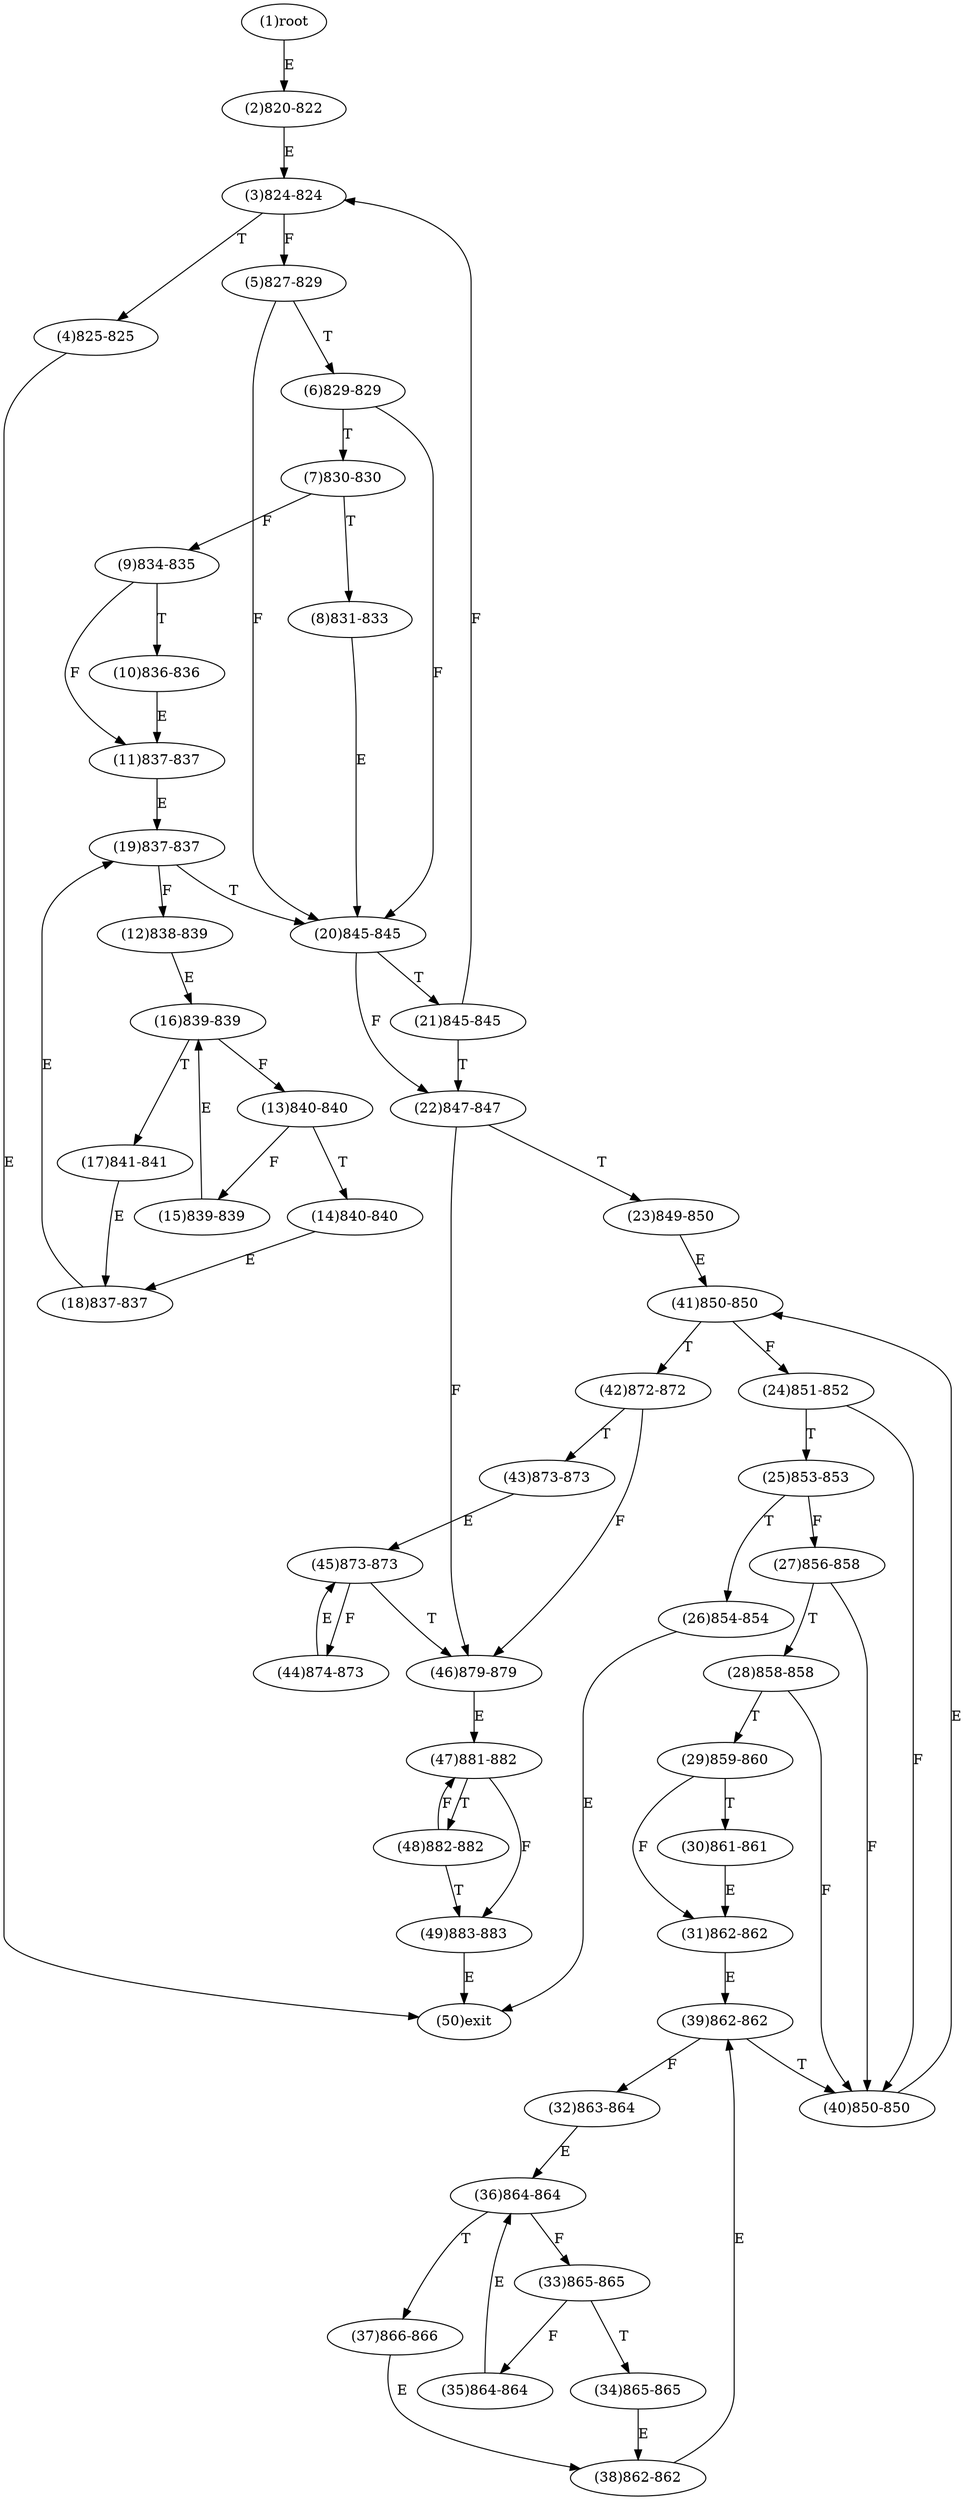 digraph "" { 
1[ label="(1)root"];
2[ label="(2)820-822"];
3[ label="(3)824-824"];
4[ label="(4)825-825"];
5[ label="(5)827-829"];
6[ label="(6)829-829"];
7[ label="(7)830-830"];
8[ label="(8)831-833"];
9[ label="(9)834-835"];
10[ label="(10)836-836"];
11[ label="(11)837-837"];
12[ label="(12)838-839"];
13[ label="(13)840-840"];
14[ label="(14)840-840"];
15[ label="(15)839-839"];
17[ label="(17)841-841"];
16[ label="(16)839-839"];
19[ label="(19)837-837"];
18[ label="(18)837-837"];
21[ label="(21)845-845"];
20[ label="(20)845-845"];
23[ label="(23)849-850"];
22[ label="(22)847-847"];
25[ label="(25)853-853"];
24[ label="(24)851-852"];
27[ label="(27)856-858"];
26[ label="(26)854-854"];
29[ label="(29)859-860"];
28[ label="(28)858-858"];
31[ label="(31)862-862"];
30[ label="(30)861-861"];
34[ label="(34)865-865"];
35[ label="(35)864-864"];
32[ label="(32)863-864"];
33[ label="(33)865-865"];
38[ label="(38)862-862"];
39[ label="(39)862-862"];
36[ label="(36)864-864"];
37[ label="(37)866-866"];
42[ label="(42)872-872"];
43[ label="(43)873-873"];
40[ label="(40)850-850"];
41[ label="(41)850-850"];
46[ label="(46)879-879"];
47[ label="(47)881-882"];
44[ label="(44)874-873"];
45[ label="(45)873-873"];
50[ label="(50)exit"];
49[ label="(49)883-883"];
48[ label="(48)882-882"];
1->2[ label="E"];
2->3[ label="E"];
3->5[ label="F"];
3->4[ label="T"];
4->50[ label="E"];
5->20[ label="F"];
5->6[ label="T"];
6->20[ label="F"];
6->7[ label="T"];
7->9[ label="F"];
7->8[ label="T"];
8->20[ label="E"];
9->11[ label="F"];
9->10[ label="T"];
10->11[ label="E"];
11->19[ label="E"];
12->16[ label="E"];
13->15[ label="F"];
13->14[ label="T"];
14->18[ label="E"];
15->16[ label="E"];
16->13[ label="F"];
16->17[ label="T"];
17->18[ label="E"];
18->19[ label="E"];
19->12[ label="F"];
19->20[ label="T"];
20->22[ label="F"];
20->21[ label="T"];
21->3[ label="F"];
21->22[ label="T"];
22->46[ label="F"];
22->23[ label="T"];
23->41[ label="E"];
24->40[ label="F"];
24->25[ label="T"];
25->27[ label="F"];
25->26[ label="T"];
26->50[ label="E"];
27->40[ label="F"];
27->28[ label="T"];
28->40[ label="F"];
28->29[ label="T"];
29->31[ label="F"];
29->30[ label="T"];
30->31[ label="E"];
31->39[ label="E"];
32->36[ label="E"];
33->35[ label="F"];
33->34[ label="T"];
34->38[ label="E"];
35->36[ label="E"];
36->33[ label="F"];
36->37[ label="T"];
37->38[ label="E"];
38->39[ label="E"];
39->32[ label="F"];
39->40[ label="T"];
40->41[ label="E"];
41->24[ label="F"];
41->42[ label="T"];
42->46[ label="F"];
42->43[ label="T"];
43->45[ label="E"];
44->45[ label="E"];
45->44[ label="F"];
45->46[ label="T"];
46->47[ label="E"];
47->49[ label="F"];
47->48[ label="T"];
48->47[ label="F"];
48->49[ label="T"];
49->50[ label="E"];
}